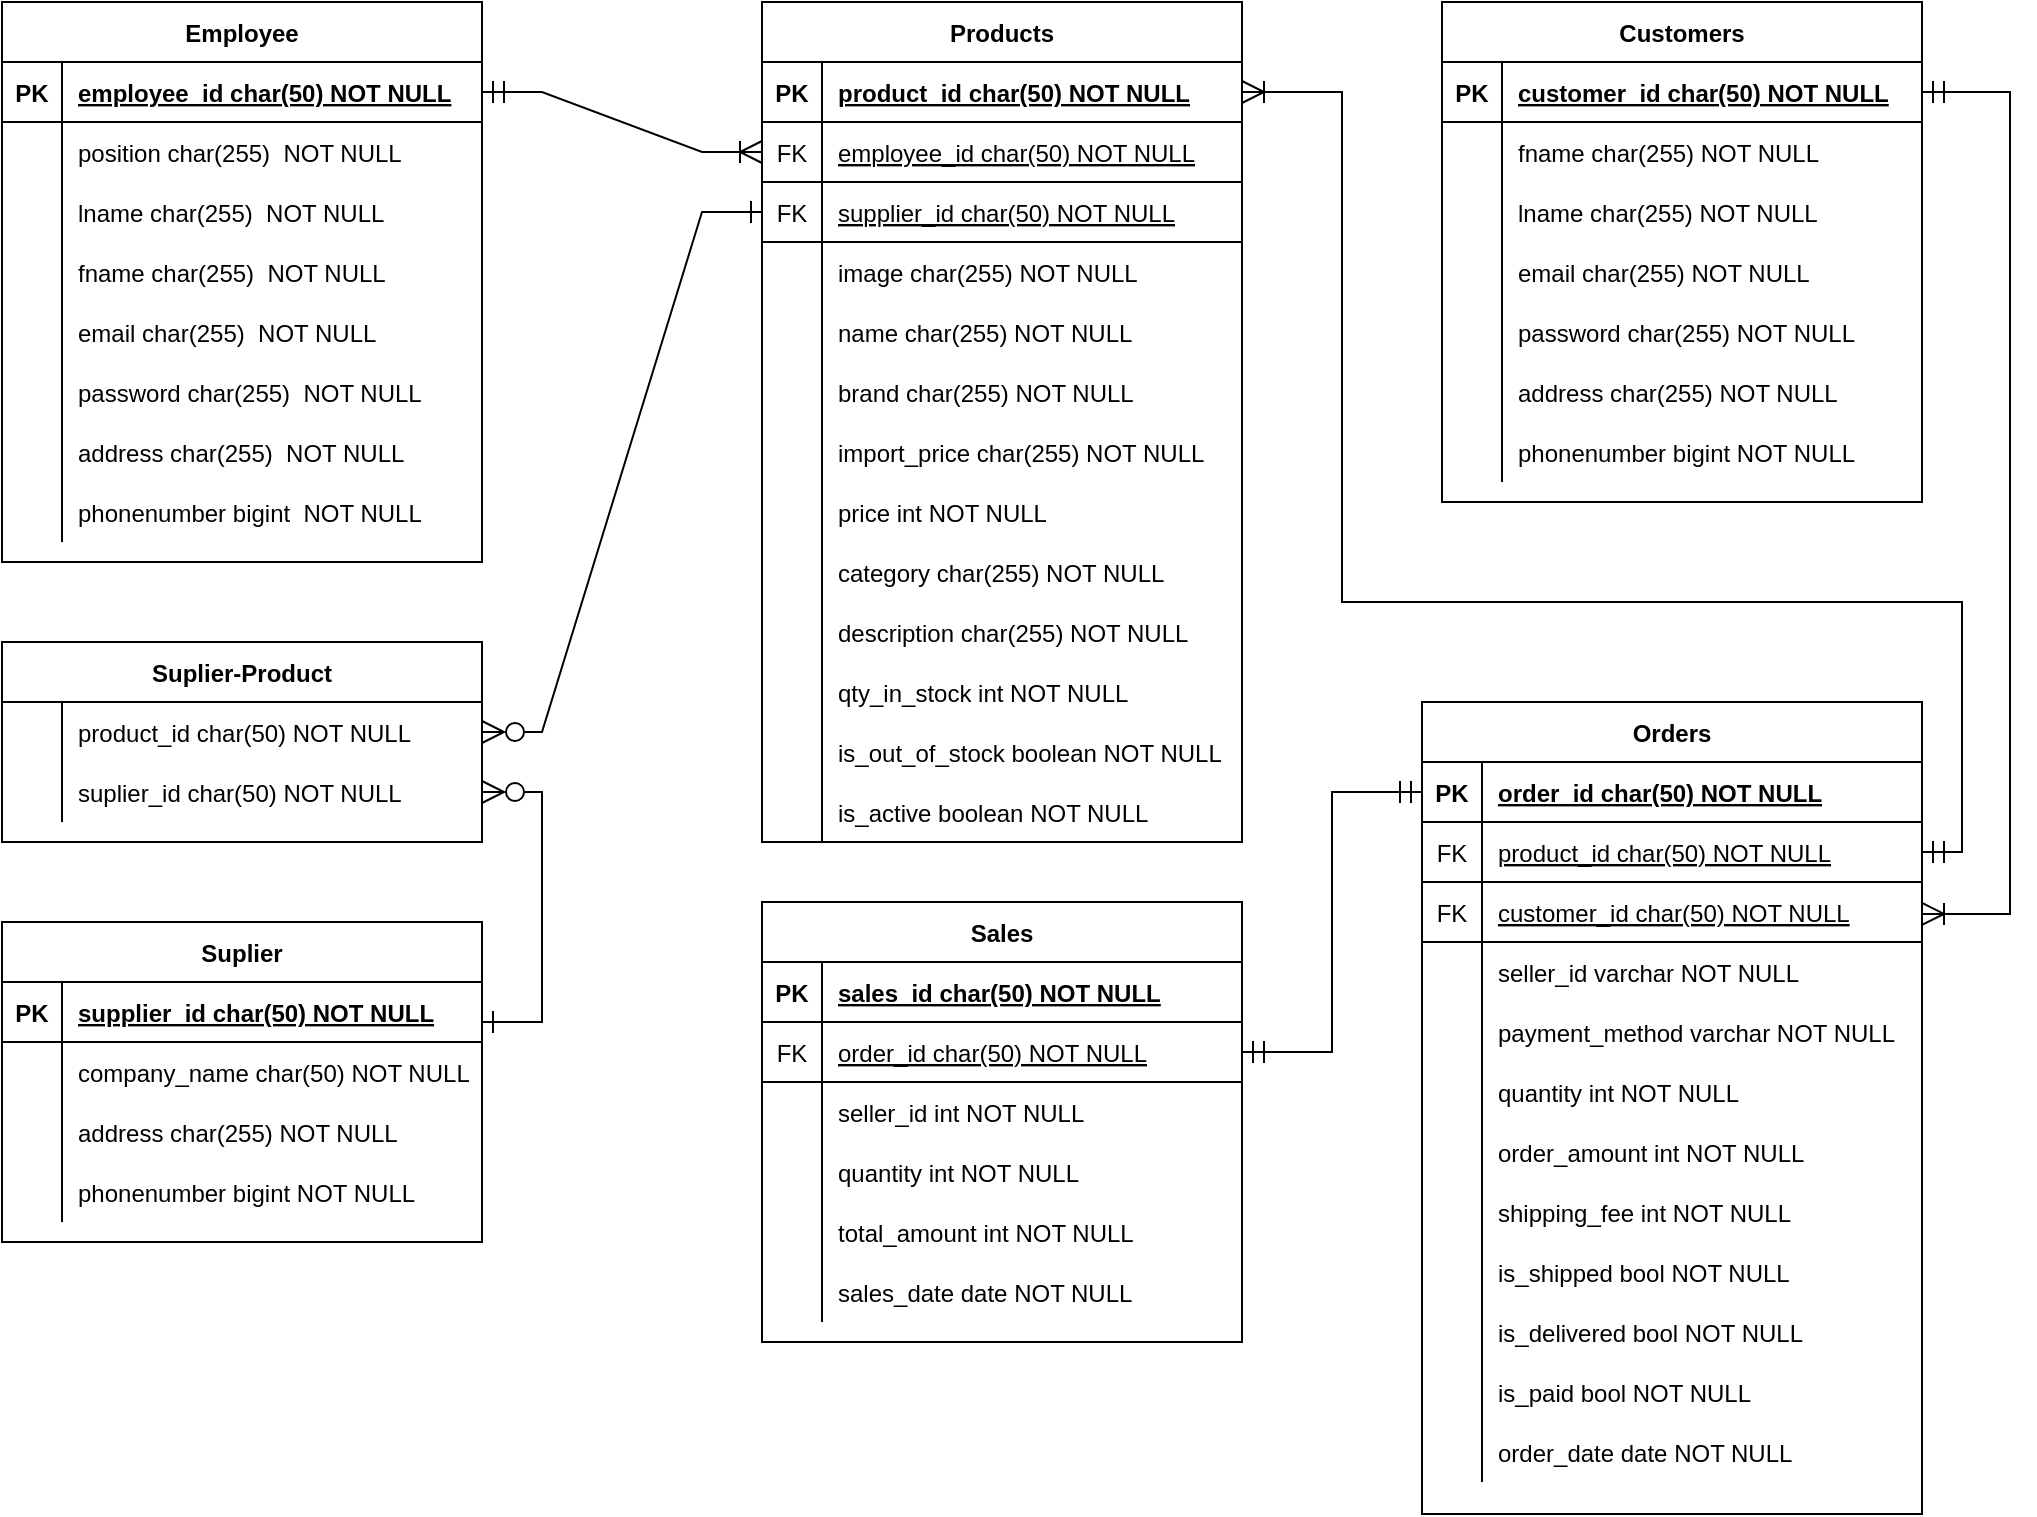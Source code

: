 <mxfile version="17.4.1" type="device"><diagram id="R2lEEEUBdFMjLlhIrx00" name="Page-1"><mxGraphModel dx="705" dy="361" grid="1" gridSize="10" guides="1" tooltips="1" connect="1" arrows="1" fold="1" page="1" pageScale="1" pageWidth="1100" pageHeight="850" math="0" shadow="0" extFonts="Permanent Marker^https://fonts.googleapis.com/css?family=Permanent+Marker"><root><mxCell id="0"/><mxCell id="1" parent="0"/><mxCell id="Teq-BL8pXhfoHybTXKiz-1" value="Products" style="shape=table;startSize=30;container=1;collapsible=1;childLayout=tableLayout;fixedRows=1;rowLines=0;fontStyle=1;align=center;resizeLast=1;" parent="1" vertex="1"><mxGeometry x="420" y="40" width="240" height="420" as="geometry"/></mxCell><mxCell id="Teq-BL8pXhfoHybTXKiz-2" value="" style="shape=tableRow;horizontal=0;startSize=0;swimlaneHead=0;swimlaneBody=0;fillColor=none;collapsible=0;dropTarget=0;points=[[0,0.5],[1,0.5]];portConstraint=eastwest;top=0;left=0;right=0;bottom=1;" parent="Teq-BL8pXhfoHybTXKiz-1" vertex="1"><mxGeometry y="30" width="240" height="30" as="geometry"/></mxCell><mxCell id="Teq-BL8pXhfoHybTXKiz-3" value="PK" style="shape=partialRectangle;connectable=0;fillColor=none;top=0;left=0;bottom=0;right=0;fontStyle=1;overflow=hidden;" parent="Teq-BL8pXhfoHybTXKiz-2" vertex="1"><mxGeometry width="30" height="30" as="geometry"><mxRectangle width="30" height="30" as="alternateBounds"/></mxGeometry></mxCell><mxCell id="Teq-BL8pXhfoHybTXKiz-4" value="product_id char(50) NOT NULL" style="shape=partialRectangle;connectable=0;fillColor=none;top=0;left=0;bottom=0;right=0;align=left;spacingLeft=6;fontStyle=5;overflow=hidden;" parent="Teq-BL8pXhfoHybTXKiz-2" vertex="1"><mxGeometry x="30" width="210" height="30" as="geometry"><mxRectangle width="210" height="30" as="alternateBounds"/></mxGeometry></mxCell><mxCell id="1yMS5MkUyMzbYai1mlE5-49" value="" style="shape=tableRow;horizontal=0;startSize=0;swimlaneHead=0;swimlaneBody=0;fillColor=none;collapsible=0;dropTarget=0;points=[[0,0.5],[1,0.5]];portConstraint=eastwest;top=0;left=0;right=0;bottom=1;" parent="Teq-BL8pXhfoHybTXKiz-1" vertex="1"><mxGeometry y="60" width="240" height="30" as="geometry"/></mxCell><mxCell id="1yMS5MkUyMzbYai1mlE5-50" value="FK" style="shape=partialRectangle;connectable=0;fillColor=none;top=0;left=0;bottom=0;right=0;fontStyle=0;overflow=hidden;" parent="1yMS5MkUyMzbYai1mlE5-49" vertex="1"><mxGeometry width="30" height="30" as="geometry"><mxRectangle width="30" height="30" as="alternateBounds"/></mxGeometry></mxCell><mxCell id="1yMS5MkUyMzbYai1mlE5-51" value="employee_id char(50) NOT NULL" style="shape=partialRectangle;connectable=0;fillColor=none;top=0;left=0;bottom=0;right=0;align=left;spacingLeft=6;fontStyle=4;overflow=hidden;" parent="1yMS5MkUyMzbYai1mlE5-49" vertex="1"><mxGeometry x="30" width="210" height="30" as="geometry"><mxRectangle width="210" height="30" as="alternateBounds"/></mxGeometry></mxCell><mxCell id="1yMS5MkUyMzbYai1mlE5-46" value="" style="shape=tableRow;horizontal=0;startSize=0;swimlaneHead=0;swimlaneBody=0;fillColor=none;collapsible=0;dropTarget=0;points=[[0,0.5],[1,0.5]];portConstraint=eastwest;top=0;left=0;right=0;bottom=1;" parent="Teq-BL8pXhfoHybTXKiz-1" vertex="1"><mxGeometry y="90" width="240" height="30" as="geometry"/></mxCell><mxCell id="1yMS5MkUyMzbYai1mlE5-47" value="FK" style="shape=partialRectangle;connectable=0;fillColor=none;top=0;left=0;bottom=0;right=0;fontStyle=0;overflow=hidden;" parent="1yMS5MkUyMzbYai1mlE5-46" vertex="1"><mxGeometry width="30" height="30" as="geometry"><mxRectangle width="30" height="30" as="alternateBounds"/></mxGeometry></mxCell><mxCell id="1yMS5MkUyMzbYai1mlE5-48" value="supplier_id char(50) NOT NULL" style="shape=partialRectangle;connectable=0;fillColor=none;top=0;left=0;bottom=0;right=0;align=left;spacingLeft=6;fontStyle=4;overflow=hidden;" parent="1yMS5MkUyMzbYai1mlE5-46" vertex="1"><mxGeometry x="30" width="210" height="30" as="geometry"><mxRectangle width="210" height="30" as="alternateBounds"/></mxGeometry></mxCell><mxCell id="Teq-BL8pXhfoHybTXKiz-11" value="" style="shape=tableRow;horizontal=0;startSize=0;swimlaneHead=0;swimlaneBody=0;fillColor=none;collapsible=0;dropTarget=0;points=[[0,0.5],[1,0.5]];portConstraint=eastwest;top=0;left=0;right=0;bottom=0;" parent="Teq-BL8pXhfoHybTXKiz-1" vertex="1"><mxGeometry y="120" width="240" height="30" as="geometry"/></mxCell><mxCell id="Teq-BL8pXhfoHybTXKiz-12" value="" style="shape=partialRectangle;connectable=0;fillColor=none;top=0;left=0;bottom=0;right=0;editable=1;overflow=hidden;" parent="Teq-BL8pXhfoHybTXKiz-11" vertex="1"><mxGeometry width="30" height="30" as="geometry"><mxRectangle width="30" height="30" as="alternateBounds"/></mxGeometry></mxCell><mxCell id="Teq-BL8pXhfoHybTXKiz-13" value="image char(255) NOT NULL" style="shape=partialRectangle;connectable=0;fillColor=none;top=0;left=0;bottom=0;right=0;align=left;spacingLeft=6;overflow=hidden;" parent="Teq-BL8pXhfoHybTXKiz-11" vertex="1"><mxGeometry x="30" width="210" height="30" as="geometry"><mxRectangle width="210" height="30" as="alternateBounds"/></mxGeometry></mxCell><mxCell id="Teq-BL8pXhfoHybTXKiz-5" value="" style="shape=tableRow;horizontal=0;startSize=0;swimlaneHead=0;swimlaneBody=0;fillColor=none;collapsible=0;dropTarget=0;points=[[0,0.5],[1,0.5]];portConstraint=eastwest;top=0;left=0;right=0;bottom=0;" parent="Teq-BL8pXhfoHybTXKiz-1" vertex="1"><mxGeometry y="150" width="240" height="30" as="geometry"/></mxCell><mxCell id="Teq-BL8pXhfoHybTXKiz-6" value="" style="shape=partialRectangle;connectable=0;fillColor=none;top=0;left=0;bottom=0;right=0;editable=1;overflow=hidden;" parent="Teq-BL8pXhfoHybTXKiz-5" vertex="1"><mxGeometry width="30" height="30" as="geometry"><mxRectangle width="30" height="30" as="alternateBounds"/></mxGeometry></mxCell><mxCell id="Teq-BL8pXhfoHybTXKiz-7" value="name char(255) NOT NULL" style="shape=partialRectangle;connectable=0;fillColor=none;top=0;left=0;bottom=0;right=0;align=left;spacingLeft=6;overflow=hidden;" parent="Teq-BL8pXhfoHybTXKiz-5" vertex="1"><mxGeometry x="30" width="210" height="30" as="geometry"><mxRectangle width="210" height="30" as="alternateBounds"/></mxGeometry></mxCell><mxCell id="LfIeWFzoUjfxnBOhRZS8-1" value="" style="shape=tableRow;horizontal=0;startSize=0;swimlaneHead=0;swimlaneBody=0;fillColor=none;collapsible=0;dropTarget=0;points=[[0,0.5],[1,0.5]];portConstraint=eastwest;top=0;left=0;right=0;bottom=0;" parent="Teq-BL8pXhfoHybTXKiz-1" vertex="1"><mxGeometry y="180" width="240" height="30" as="geometry"/></mxCell><mxCell id="LfIeWFzoUjfxnBOhRZS8-2" value="" style="shape=partialRectangle;connectable=0;fillColor=none;top=0;left=0;bottom=0;right=0;editable=1;overflow=hidden;" parent="LfIeWFzoUjfxnBOhRZS8-1" vertex="1"><mxGeometry width="30" height="30" as="geometry"><mxRectangle width="30" height="30" as="alternateBounds"/></mxGeometry></mxCell><mxCell id="LfIeWFzoUjfxnBOhRZS8-3" value="brand char(255) NOT NULL" style="shape=partialRectangle;connectable=0;fillColor=none;top=0;left=0;bottom=0;right=0;align=left;spacingLeft=6;overflow=hidden;" parent="LfIeWFzoUjfxnBOhRZS8-1" vertex="1"><mxGeometry x="30" width="210" height="30" as="geometry"><mxRectangle width="210" height="30" as="alternateBounds"/></mxGeometry></mxCell><mxCell id="ImxzwPT8fu3YJaM5Lobn-7" value="" style="shape=tableRow;horizontal=0;startSize=0;swimlaneHead=0;swimlaneBody=0;fillColor=none;collapsible=0;dropTarget=0;points=[[0,0.5],[1,0.5]];portConstraint=eastwest;top=0;left=0;right=0;bottom=0;" parent="Teq-BL8pXhfoHybTXKiz-1" vertex="1"><mxGeometry y="210" width="240" height="30" as="geometry"/></mxCell><mxCell id="ImxzwPT8fu3YJaM5Lobn-8" value="" style="shape=partialRectangle;connectable=0;fillColor=none;top=0;left=0;bottom=0;right=0;editable=1;overflow=hidden;" parent="ImxzwPT8fu3YJaM5Lobn-7" vertex="1"><mxGeometry width="30" height="30" as="geometry"><mxRectangle width="30" height="30" as="alternateBounds"/></mxGeometry></mxCell><mxCell id="ImxzwPT8fu3YJaM5Lobn-9" value="import_price char(255) NOT NULL" style="shape=partialRectangle;connectable=0;fillColor=none;top=0;left=0;bottom=0;right=0;align=left;spacingLeft=6;overflow=hidden;" parent="ImxzwPT8fu3YJaM5Lobn-7" vertex="1"><mxGeometry x="30" width="210" height="30" as="geometry"><mxRectangle width="210" height="30" as="alternateBounds"/></mxGeometry></mxCell><mxCell id="Teq-BL8pXhfoHybTXKiz-8" value="" style="shape=tableRow;horizontal=0;startSize=0;swimlaneHead=0;swimlaneBody=0;fillColor=none;collapsible=0;dropTarget=0;points=[[0,0.5],[1,0.5]];portConstraint=eastwest;top=0;left=0;right=0;bottom=0;" parent="Teq-BL8pXhfoHybTXKiz-1" vertex="1"><mxGeometry y="240" width="240" height="30" as="geometry"/></mxCell><mxCell id="Teq-BL8pXhfoHybTXKiz-9" value="" style="shape=partialRectangle;connectable=0;fillColor=none;top=0;left=0;bottom=0;right=0;editable=1;overflow=hidden;" parent="Teq-BL8pXhfoHybTXKiz-8" vertex="1"><mxGeometry width="30" height="30" as="geometry"><mxRectangle width="30" height="30" as="alternateBounds"/></mxGeometry></mxCell><mxCell id="Teq-BL8pXhfoHybTXKiz-10" value="price int NOT NULL" style="shape=partialRectangle;connectable=0;fillColor=none;top=0;left=0;bottom=0;right=0;align=left;spacingLeft=6;overflow=hidden;" parent="Teq-BL8pXhfoHybTXKiz-8" vertex="1"><mxGeometry x="30" width="210" height="30" as="geometry"><mxRectangle width="210" height="30" as="alternateBounds"/></mxGeometry></mxCell><mxCell id="LfIeWFzoUjfxnBOhRZS8-7" value="" style="shape=tableRow;horizontal=0;startSize=0;swimlaneHead=0;swimlaneBody=0;fillColor=none;collapsible=0;dropTarget=0;points=[[0,0.5],[1,0.5]];portConstraint=eastwest;top=0;left=0;right=0;bottom=0;" parent="Teq-BL8pXhfoHybTXKiz-1" vertex="1"><mxGeometry y="270" width="240" height="30" as="geometry"/></mxCell><mxCell id="LfIeWFzoUjfxnBOhRZS8-8" value="" style="shape=partialRectangle;connectable=0;fillColor=none;top=0;left=0;bottom=0;right=0;editable=1;overflow=hidden;" parent="LfIeWFzoUjfxnBOhRZS8-7" vertex="1"><mxGeometry width="30" height="30" as="geometry"><mxRectangle width="30" height="30" as="alternateBounds"/></mxGeometry></mxCell><mxCell id="LfIeWFzoUjfxnBOhRZS8-9" value="category char(255) NOT NULL" style="shape=partialRectangle;connectable=0;fillColor=none;top=0;left=0;bottom=0;right=0;align=left;spacingLeft=6;overflow=hidden;" parent="LfIeWFzoUjfxnBOhRZS8-7" vertex="1"><mxGeometry x="30" width="210" height="30" as="geometry"><mxRectangle width="210" height="30" as="alternateBounds"/></mxGeometry></mxCell><mxCell id="Teq-BL8pXhfoHybTXKiz-20" value="" style="shape=tableRow;horizontal=0;startSize=0;swimlaneHead=0;swimlaneBody=0;fillColor=none;collapsible=0;dropTarget=0;points=[[0,0.5],[1,0.5]];portConstraint=eastwest;top=0;left=0;right=0;bottom=0;" parent="Teq-BL8pXhfoHybTXKiz-1" vertex="1"><mxGeometry y="300" width="240" height="30" as="geometry"/></mxCell><mxCell id="Teq-BL8pXhfoHybTXKiz-21" value="" style="shape=partialRectangle;connectable=0;fillColor=none;top=0;left=0;bottom=0;right=0;editable=1;overflow=hidden;" parent="Teq-BL8pXhfoHybTXKiz-20" vertex="1"><mxGeometry width="30" height="30" as="geometry"><mxRectangle width="30" height="30" as="alternateBounds"/></mxGeometry></mxCell><mxCell id="Teq-BL8pXhfoHybTXKiz-22" value="description char(255) NOT NULL" style="shape=partialRectangle;connectable=0;fillColor=none;top=0;left=0;bottom=0;right=0;align=left;spacingLeft=6;overflow=hidden;" parent="Teq-BL8pXhfoHybTXKiz-20" vertex="1"><mxGeometry x="30" width="210" height="30" as="geometry"><mxRectangle width="210" height="30" as="alternateBounds"/></mxGeometry></mxCell><mxCell id="IevJCsfdcQzNW3uRGgtj-1" value="" style="shape=tableRow;horizontal=0;startSize=0;swimlaneHead=0;swimlaneBody=0;fillColor=none;collapsible=0;dropTarget=0;points=[[0,0.5],[1,0.5]];portConstraint=eastwest;top=0;left=0;right=0;bottom=0;" parent="Teq-BL8pXhfoHybTXKiz-1" vertex="1"><mxGeometry y="330" width="240" height="30" as="geometry"/></mxCell><mxCell id="IevJCsfdcQzNW3uRGgtj-2" value="" style="shape=partialRectangle;connectable=0;fillColor=none;top=0;left=0;bottom=0;right=0;editable=1;overflow=hidden;" parent="IevJCsfdcQzNW3uRGgtj-1" vertex="1"><mxGeometry width="30" height="30" as="geometry"><mxRectangle width="30" height="30" as="alternateBounds"/></mxGeometry></mxCell><mxCell id="IevJCsfdcQzNW3uRGgtj-3" value="qty_in_stock int NOT NULL" style="shape=partialRectangle;connectable=0;fillColor=none;top=0;left=0;bottom=0;right=0;align=left;spacingLeft=6;overflow=hidden;" parent="IevJCsfdcQzNW3uRGgtj-1" vertex="1"><mxGeometry x="30" width="210" height="30" as="geometry"><mxRectangle width="210" height="30" as="alternateBounds"/></mxGeometry></mxCell><mxCell id="IevJCsfdcQzNW3uRGgtj-4" value="" style="shape=tableRow;horizontal=0;startSize=0;swimlaneHead=0;swimlaneBody=0;fillColor=none;collapsible=0;dropTarget=0;points=[[0,0.5],[1,0.5]];portConstraint=eastwest;top=0;left=0;right=0;bottom=0;" parent="Teq-BL8pXhfoHybTXKiz-1" vertex="1"><mxGeometry y="360" width="240" height="30" as="geometry"/></mxCell><mxCell id="IevJCsfdcQzNW3uRGgtj-5" value="" style="shape=partialRectangle;connectable=0;fillColor=none;top=0;left=0;bottom=0;right=0;editable=1;overflow=hidden;" parent="IevJCsfdcQzNW3uRGgtj-4" vertex="1"><mxGeometry width="30" height="30" as="geometry"><mxRectangle width="30" height="30" as="alternateBounds"/></mxGeometry></mxCell><mxCell id="IevJCsfdcQzNW3uRGgtj-6" value="is_out_of_stock boolean NOT NULL" style="shape=partialRectangle;connectable=0;fillColor=none;top=0;left=0;bottom=0;right=0;align=left;spacingLeft=6;overflow=hidden;" parent="IevJCsfdcQzNW3uRGgtj-4" vertex="1"><mxGeometry x="30" width="210" height="30" as="geometry"><mxRectangle width="210" height="30" as="alternateBounds"/></mxGeometry></mxCell><mxCell id="X-Mj8A1olyVrHPAzqf1M-4" value="" style="shape=tableRow;horizontal=0;startSize=0;swimlaneHead=0;swimlaneBody=0;fillColor=none;collapsible=0;dropTarget=0;points=[[0,0.5],[1,0.5]];portConstraint=eastwest;top=0;left=0;right=0;bottom=0;" vertex="1" parent="Teq-BL8pXhfoHybTXKiz-1"><mxGeometry y="390" width="240" height="30" as="geometry"/></mxCell><mxCell id="X-Mj8A1olyVrHPAzqf1M-5" value="" style="shape=partialRectangle;connectable=0;fillColor=none;top=0;left=0;bottom=0;right=0;editable=1;overflow=hidden;" vertex="1" parent="X-Mj8A1olyVrHPAzqf1M-4"><mxGeometry width="30" height="30" as="geometry"><mxRectangle width="30" height="30" as="alternateBounds"/></mxGeometry></mxCell><mxCell id="X-Mj8A1olyVrHPAzqf1M-6" value="is_active boolean NOT NULL" style="shape=partialRectangle;connectable=0;fillColor=none;top=0;left=0;bottom=0;right=0;align=left;spacingLeft=6;overflow=hidden;" vertex="1" parent="X-Mj8A1olyVrHPAzqf1M-4"><mxGeometry x="30" width="210" height="30" as="geometry"><mxRectangle width="210" height="30" as="alternateBounds"/></mxGeometry></mxCell><mxCell id="Teq-BL8pXhfoHybTXKiz-26" value="Customers" style="shape=table;startSize=30;container=1;collapsible=1;childLayout=tableLayout;fixedRows=1;rowLines=0;fontStyle=1;align=center;resizeLast=1;" parent="1" vertex="1"><mxGeometry x="760" y="40" width="240" height="250" as="geometry"/></mxCell><mxCell id="Teq-BL8pXhfoHybTXKiz-27" value="" style="shape=tableRow;horizontal=0;startSize=0;swimlaneHead=0;swimlaneBody=0;fillColor=none;collapsible=0;dropTarget=0;points=[[0,0.5],[1,0.5]];portConstraint=eastwest;top=0;left=0;right=0;bottom=1;" parent="Teq-BL8pXhfoHybTXKiz-26" vertex="1"><mxGeometry y="30" width="240" height="30" as="geometry"/></mxCell><mxCell id="Teq-BL8pXhfoHybTXKiz-28" value="PK" style="shape=partialRectangle;connectable=0;fillColor=none;top=0;left=0;bottom=0;right=0;fontStyle=1;overflow=hidden;" parent="Teq-BL8pXhfoHybTXKiz-27" vertex="1"><mxGeometry width="30" height="30" as="geometry"><mxRectangle width="30" height="30" as="alternateBounds"/></mxGeometry></mxCell><mxCell id="Teq-BL8pXhfoHybTXKiz-29" value="customer_id char(50) NOT NULL" style="shape=partialRectangle;connectable=0;fillColor=none;top=0;left=0;bottom=0;right=0;align=left;spacingLeft=6;fontStyle=5;overflow=hidden;" parent="Teq-BL8pXhfoHybTXKiz-27" vertex="1"><mxGeometry x="30" width="210" height="30" as="geometry"><mxRectangle width="210" height="30" as="alternateBounds"/></mxGeometry></mxCell><mxCell id="Teq-BL8pXhfoHybTXKiz-30" value="" style="shape=tableRow;horizontal=0;startSize=0;swimlaneHead=0;swimlaneBody=0;fillColor=none;collapsible=0;dropTarget=0;points=[[0,0.5],[1,0.5]];portConstraint=eastwest;top=0;left=0;right=0;bottom=0;" parent="Teq-BL8pXhfoHybTXKiz-26" vertex="1"><mxGeometry y="60" width="240" height="30" as="geometry"/></mxCell><mxCell id="Teq-BL8pXhfoHybTXKiz-31" value="" style="shape=partialRectangle;connectable=0;fillColor=none;top=0;left=0;bottom=0;right=0;editable=1;overflow=hidden;" parent="Teq-BL8pXhfoHybTXKiz-30" vertex="1"><mxGeometry width="30" height="30" as="geometry"><mxRectangle width="30" height="30" as="alternateBounds"/></mxGeometry></mxCell><mxCell id="Teq-BL8pXhfoHybTXKiz-32" value="fname char(255) NOT NULL" style="shape=partialRectangle;connectable=0;fillColor=none;top=0;left=0;bottom=0;right=0;align=left;spacingLeft=6;overflow=hidden;" parent="Teq-BL8pXhfoHybTXKiz-30" vertex="1"><mxGeometry x="30" width="210" height="30" as="geometry"><mxRectangle width="210" height="30" as="alternateBounds"/></mxGeometry></mxCell><mxCell id="Teq-BL8pXhfoHybTXKiz-33" value="" style="shape=tableRow;horizontal=0;startSize=0;swimlaneHead=0;swimlaneBody=0;fillColor=none;collapsible=0;dropTarget=0;points=[[0,0.5],[1,0.5]];portConstraint=eastwest;top=0;left=0;right=0;bottom=0;" parent="Teq-BL8pXhfoHybTXKiz-26" vertex="1"><mxGeometry y="90" width="240" height="30" as="geometry"/></mxCell><mxCell id="Teq-BL8pXhfoHybTXKiz-34" value="" style="shape=partialRectangle;connectable=0;fillColor=none;top=0;left=0;bottom=0;right=0;editable=1;overflow=hidden;" parent="Teq-BL8pXhfoHybTXKiz-33" vertex="1"><mxGeometry width="30" height="30" as="geometry"><mxRectangle width="30" height="30" as="alternateBounds"/></mxGeometry></mxCell><mxCell id="Teq-BL8pXhfoHybTXKiz-35" value="lname char(255) NOT NULL" style="shape=partialRectangle;connectable=0;fillColor=none;top=0;left=0;bottom=0;right=0;align=left;spacingLeft=6;overflow=hidden;" parent="Teq-BL8pXhfoHybTXKiz-33" vertex="1"><mxGeometry x="30" width="210" height="30" as="geometry"><mxRectangle width="210" height="30" as="alternateBounds"/></mxGeometry></mxCell><mxCell id="Teq-BL8pXhfoHybTXKiz-36" value="" style="shape=tableRow;horizontal=0;startSize=0;swimlaneHead=0;swimlaneBody=0;fillColor=none;collapsible=0;dropTarget=0;points=[[0,0.5],[1,0.5]];portConstraint=eastwest;top=0;left=0;right=0;bottom=0;" parent="Teq-BL8pXhfoHybTXKiz-26" vertex="1"><mxGeometry y="120" width="240" height="30" as="geometry"/></mxCell><mxCell id="Teq-BL8pXhfoHybTXKiz-37" value="" style="shape=partialRectangle;connectable=0;fillColor=none;top=0;left=0;bottom=0;right=0;editable=1;overflow=hidden;" parent="Teq-BL8pXhfoHybTXKiz-36" vertex="1"><mxGeometry width="30" height="30" as="geometry"><mxRectangle width="30" height="30" as="alternateBounds"/></mxGeometry></mxCell><mxCell id="Teq-BL8pXhfoHybTXKiz-38" value="email char(255) NOT NULL" style="shape=partialRectangle;connectable=0;fillColor=none;top=0;left=0;bottom=0;right=0;align=left;spacingLeft=6;overflow=hidden;" parent="Teq-BL8pXhfoHybTXKiz-36" vertex="1"><mxGeometry x="30" width="210" height="30" as="geometry"><mxRectangle width="210" height="30" as="alternateBounds"/></mxGeometry></mxCell><mxCell id="Teq-BL8pXhfoHybTXKiz-39" value="" style="shape=tableRow;horizontal=0;startSize=0;swimlaneHead=0;swimlaneBody=0;fillColor=none;collapsible=0;dropTarget=0;points=[[0,0.5],[1,0.5]];portConstraint=eastwest;top=0;left=0;right=0;bottom=0;" parent="Teq-BL8pXhfoHybTXKiz-26" vertex="1"><mxGeometry y="150" width="240" height="30" as="geometry"/></mxCell><mxCell id="Teq-BL8pXhfoHybTXKiz-40" value="" style="shape=partialRectangle;connectable=0;fillColor=none;top=0;left=0;bottom=0;right=0;editable=1;overflow=hidden;" parent="Teq-BL8pXhfoHybTXKiz-39" vertex="1"><mxGeometry width="30" height="30" as="geometry"><mxRectangle width="30" height="30" as="alternateBounds"/></mxGeometry></mxCell><mxCell id="Teq-BL8pXhfoHybTXKiz-41" value="password char(255) NOT NULL" style="shape=partialRectangle;connectable=0;fillColor=none;top=0;left=0;bottom=0;right=0;align=left;spacingLeft=6;overflow=hidden;" parent="Teq-BL8pXhfoHybTXKiz-39" vertex="1"><mxGeometry x="30" width="210" height="30" as="geometry"><mxRectangle width="210" height="30" as="alternateBounds"/></mxGeometry></mxCell><mxCell id="1yMS5MkUyMzbYai1mlE5-68" value="" style="shape=tableRow;horizontal=0;startSize=0;swimlaneHead=0;swimlaneBody=0;fillColor=none;collapsible=0;dropTarget=0;points=[[0,0.5],[1,0.5]];portConstraint=eastwest;top=0;left=0;right=0;bottom=0;" parent="Teq-BL8pXhfoHybTXKiz-26" vertex="1"><mxGeometry y="180" width="240" height="30" as="geometry"/></mxCell><mxCell id="1yMS5MkUyMzbYai1mlE5-69" value="" style="shape=partialRectangle;connectable=0;fillColor=none;top=0;left=0;bottom=0;right=0;editable=1;overflow=hidden;" parent="1yMS5MkUyMzbYai1mlE5-68" vertex="1"><mxGeometry width="30" height="30" as="geometry"><mxRectangle width="30" height="30" as="alternateBounds"/></mxGeometry></mxCell><mxCell id="1yMS5MkUyMzbYai1mlE5-70" value="address char(255) NOT NULL" style="shape=partialRectangle;connectable=0;fillColor=none;top=0;left=0;bottom=0;right=0;align=left;spacingLeft=6;overflow=hidden;" parent="1yMS5MkUyMzbYai1mlE5-68" vertex="1"><mxGeometry x="30" width="210" height="30" as="geometry"><mxRectangle width="210" height="30" as="alternateBounds"/></mxGeometry></mxCell><mxCell id="1yMS5MkUyMzbYai1mlE5-71" value="" style="shape=tableRow;horizontal=0;startSize=0;swimlaneHead=0;swimlaneBody=0;fillColor=none;collapsible=0;dropTarget=0;points=[[0,0.5],[1,0.5]];portConstraint=eastwest;top=0;left=0;right=0;bottom=0;" parent="Teq-BL8pXhfoHybTXKiz-26" vertex="1"><mxGeometry y="210" width="240" height="30" as="geometry"/></mxCell><mxCell id="1yMS5MkUyMzbYai1mlE5-72" value="" style="shape=partialRectangle;connectable=0;fillColor=none;top=0;left=0;bottom=0;right=0;editable=1;overflow=hidden;" parent="1yMS5MkUyMzbYai1mlE5-71" vertex="1"><mxGeometry width="30" height="30" as="geometry"><mxRectangle width="30" height="30" as="alternateBounds"/></mxGeometry></mxCell><mxCell id="1yMS5MkUyMzbYai1mlE5-73" value="phonenumber bigint NOT NULL" style="shape=partialRectangle;connectable=0;fillColor=none;top=0;left=0;bottom=0;right=0;align=left;spacingLeft=6;overflow=hidden;" parent="1yMS5MkUyMzbYai1mlE5-71" vertex="1"><mxGeometry x="30" width="210" height="30" as="geometry"><mxRectangle width="210" height="30" as="alternateBounds"/></mxGeometry></mxCell><mxCell id="Teq-BL8pXhfoHybTXKiz-42" value="Orders" style="shape=table;startSize=30;container=1;collapsible=1;childLayout=tableLayout;fixedRows=1;rowLines=0;fontStyle=1;align=center;resizeLast=1;" parent="1" vertex="1"><mxGeometry x="750" y="390" width="250" height="406" as="geometry"/></mxCell><mxCell id="Teq-BL8pXhfoHybTXKiz-43" value="" style="shape=tableRow;horizontal=0;startSize=0;swimlaneHead=0;swimlaneBody=0;fillColor=none;collapsible=0;dropTarget=0;points=[[0,0.5],[1,0.5]];portConstraint=eastwest;top=0;left=0;right=0;bottom=1;" parent="Teq-BL8pXhfoHybTXKiz-42" vertex="1"><mxGeometry y="30" width="250" height="30" as="geometry"/></mxCell><mxCell id="Teq-BL8pXhfoHybTXKiz-44" value="PK" style="shape=partialRectangle;connectable=0;fillColor=none;top=0;left=0;bottom=0;right=0;fontStyle=1;overflow=hidden;" parent="Teq-BL8pXhfoHybTXKiz-43" vertex="1"><mxGeometry width="30" height="30" as="geometry"><mxRectangle width="30" height="30" as="alternateBounds"/></mxGeometry></mxCell><mxCell id="Teq-BL8pXhfoHybTXKiz-45" value="order_id char(50) NOT NULL" style="shape=partialRectangle;connectable=0;fillColor=none;top=0;left=0;bottom=0;right=0;align=left;spacingLeft=6;fontStyle=5;overflow=hidden;" parent="Teq-BL8pXhfoHybTXKiz-43" vertex="1"><mxGeometry x="30" width="220" height="30" as="geometry"><mxRectangle width="220" height="30" as="alternateBounds"/></mxGeometry></mxCell><mxCell id="1yMS5MkUyMzbYai1mlE5-114" value="" style="shape=tableRow;horizontal=0;startSize=0;swimlaneHead=0;swimlaneBody=0;fillColor=none;collapsible=0;dropTarget=0;points=[[0,0.5],[1,0.5]];portConstraint=eastwest;top=0;left=0;right=0;bottom=1;" parent="Teq-BL8pXhfoHybTXKiz-42" vertex="1"><mxGeometry y="60" width="250" height="30" as="geometry"/></mxCell><mxCell id="1yMS5MkUyMzbYai1mlE5-115" value="FK" style="shape=partialRectangle;connectable=0;fillColor=none;top=0;left=0;bottom=0;right=0;fontStyle=0;overflow=hidden;" parent="1yMS5MkUyMzbYai1mlE5-114" vertex="1"><mxGeometry width="30" height="30" as="geometry"><mxRectangle width="30" height="30" as="alternateBounds"/></mxGeometry></mxCell><mxCell id="1yMS5MkUyMzbYai1mlE5-116" value="product_id char(50) NOT NULL" style="shape=partialRectangle;connectable=0;fillColor=none;top=0;left=0;bottom=0;right=0;align=left;spacingLeft=6;fontStyle=4;overflow=hidden;" parent="1yMS5MkUyMzbYai1mlE5-114" vertex="1"><mxGeometry x="30" width="220" height="30" as="geometry"><mxRectangle width="220" height="30" as="alternateBounds"/></mxGeometry></mxCell><mxCell id="1yMS5MkUyMzbYai1mlE5-111" value="" style="shape=tableRow;horizontal=0;startSize=0;swimlaneHead=0;swimlaneBody=0;fillColor=none;collapsible=0;dropTarget=0;points=[[0,0.5],[1,0.5]];portConstraint=eastwest;top=0;left=0;right=0;bottom=1;" parent="Teq-BL8pXhfoHybTXKiz-42" vertex="1"><mxGeometry y="90" width="250" height="30" as="geometry"/></mxCell><mxCell id="1yMS5MkUyMzbYai1mlE5-112" value="FK" style="shape=partialRectangle;connectable=0;fillColor=none;top=0;left=0;bottom=0;right=0;fontStyle=0;overflow=hidden;" parent="1yMS5MkUyMzbYai1mlE5-111" vertex="1"><mxGeometry width="30" height="30" as="geometry"><mxRectangle width="30" height="30" as="alternateBounds"/></mxGeometry></mxCell><mxCell id="1yMS5MkUyMzbYai1mlE5-113" value="customer_id char(50) NOT NULL" style="shape=partialRectangle;connectable=0;fillColor=none;top=0;left=0;bottom=0;right=0;align=left;spacingLeft=6;fontStyle=4;overflow=hidden;" parent="1yMS5MkUyMzbYai1mlE5-111" vertex="1"><mxGeometry x="30" width="220" height="30" as="geometry"><mxRectangle width="220" height="30" as="alternateBounds"/></mxGeometry></mxCell><mxCell id="M8ZK54HjbJ9jNJ6rqySk-4" value="" style="shape=tableRow;horizontal=0;startSize=0;swimlaneHead=0;swimlaneBody=0;fillColor=none;collapsible=0;dropTarget=0;points=[[0,0.5],[1,0.5]];portConstraint=eastwest;top=0;left=0;right=0;bottom=0;" parent="Teq-BL8pXhfoHybTXKiz-42" vertex="1"><mxGeometry y="120" width="250" height="30" as="geometry"/></mxCell><mxCell id="M8ZK54HjbJ9jNJ6rqySk-5" value="" style="shape=partialRectangle;connectable=0;fillColor=none;top=0;left=0;bottom=0;right=0;editable=1;overflow=hidden;" parent="M8ZK54HjbJ9jNJ6rqySk-4" vertex="1"><mxGeometry width="30" height="30" as="geometry"><mxRectangle width="30" height="30" as="alternateBounds"/></mxGeometry></mxCell><mxCell id="M8ZK54HjbJ9jNJ6rqySk-6" value="seller_id varchar NOT NULL" style="shape=partialRectangle;connectable=0;fillColor=none;top=0;left=0;bottom=0;right=0;align=left;spacingLeft=6;overflow=hidden;" parent="M8ZK54HjbJ9jNJ6rqySk-4" vertex="1"><mxGeometry x="30" width="220" height="30" as="geometry"><mxRectangle width="220" height="30" as="alternateBounds"/></mxGeometry></mxCell><mxCell id="eN7Tr4jUcfoB81d_cfoU-2" value="" style="shape=tableRow;horizontal=0;startSize=0;swimlaneHead=0;swimlaneBody=0;fillColor=none;collapsible=0;dropTarget=0;points=[[0,0.5],[1,0.5]];portConstraint=eastwest;top=0;left=0;right=0;bottom=0;" parent="Teq-BL8pXhfoHybTXKiz-42" vertex="1"><mxGeometry y="150" width="250" height="30" as="geometry"/></mxCell><mxCell id="eN7Tr4jUcfoB81d_cfoU-3" value="" style="shape=partialRectangle;connectable=0;fillColor=none;top=0;left=0;bottom=0;right=0;editable=1;overflow=hidden;" parent="eN7Tr4jUcfoB81d_cfoU-2" vertex="1"><mxGeometry width="30" height="30" as="geometry"><mxRectangle width="30" height="30" as="alternateBounds"/></mxGeometry></mxCell><mxCell id="eN7Tr4jUcfoB81d_cfoU-4" value="payment_method varchar NOT NULL" style="shape=partialRectangle;connectable=0;fillColor=none;top=0;left=0;bottom=0;right=0;align=left;spacingLeft=6;overflow=hidden;" parent="eN7Tr4jUcfoB81d_cfoU-2" vertex="1"><mxGeometry x="30" width="220" height="30" as="geometry"><mxRectangle width="220" height="30" as="alternateBounds"/></mxGeometry></mxCell><mxCell id="Teq-BL8pXhfoHybTXKiz-56" value="" style="shape=tableRow;horizontal=0;startSize=0;swimlaneHead=0;swimlaneBody=0;fillColor=none;collapsible=0;dropTarget=0;points=[[0,0.5],[1,0.5]];portConstraint=eastwest;top=0;left=0;right=0;bottom=0;" parent="Teq-BL8pXhfoHybTXKiz-42" vertex="1"><mxGeometry y="180" width="250" height="30" as="geometry"/></mxCell><mxCell id="Teq-BL8pXhfoHybTXKiz-57" value="" style="shape=partialRectangle;connectable=0;fillColor=none;top=0;left=0;bottom=0;right=0;editable=1;overflow=hidden;" parent="Teq-BL8pXhfoHybTXKiz-56" vertex="1"><mxGeometry width="30" height="30" as="geometry"><mxRectangle width="30" height="30" as="alternateBounds"/></mxGeometry></mxCell><mxCell id="Teq-BL8pXhfoHybTXKiz-58" value="quantity int NOT NULL" style="shape=partialRectangle;connectable=0;fillColor=none;top=0;left=0;bottom=0;right=0;align=left;spacingLeft=6;overflow=hidden;fontStyle=0" parent="Teq-BL8pXhfoHybTXKiz-56" vertex="1"><mxGeometry x="30" width="220" height="30" as="geometry"><mxRectangle width="220" height="30" as="alternateBounds"/></mxGeometry></mxCell><mxCell id="Teq-BL8pXhfoHybTXKiz-52" value="" style="shape=tableRow;horizontal=0;startSize=0;swimlaneHead=0;swimlaneBody=0;fillColor=none;collapsible=0;dropTarget=0;points=[[0,0.5],[1,0.5]];portConstraint=eastwest;top=0;left=0;right=0;bottom=0;" parent="Teq-BL8pXhfoHybTXKiz-42" vertex="1"><mxGeometry y="210" width="250" height="30" as="geometry"/></mxCell><mxCell id="Teq-BL8pXhfoHybTXKiz-53" value="" style="shape=partialRectangle;connectable=0;fillColor=none;top=0;left=0;bottom=0;right=0;editable=1;overflow=hidden;" parent="Teq-BL8pXhfoHybTXKiz-52" vertex="1"><mxGeometry width="30" height="30" as="geometry"><mxRectangle width="30" height="30" as="alternateBounds"/></mxGeometry></mxCell><mxCell id="Teq-BL8pXhfoHybTXKiz-54" value="order_amount int NOT NULL" style="shape=partialRectangle;connectable=0;fillColor=none;top=0;left=0;bottom=0;right=0;align=left;spacingLeft=6;overflow=hidden;" parent="Teq-BL8pXhfoHybTXKiz-52" vertex="1"><mxGeometry x="30" width="220" height="30" as="geometry"><mxRectangle width="220" height="30" as="alternateBounds"/></mxGeometry></mxCell><mxCell id="ImxzwPT8fu3YJaM5Lobn-13" value="" style="shape=tableRow;horizontal=0;startSize=0;swimlaneHead=0;swimlaneBody=0;fillColor=none;collapsible=0;dropTarget=0;points=[[0,0.5],[1,0.5]];portConstraint=eastwest;top=0;left=0;right=0;bottom=0;" parent="Teq-BL8pXhfoHybTXKiz-42" vertex="1"><mxGeometry y="240" width="250" height="30" as="geometry"/></mxCell><mxCell id="ImxzwPT8fu3YJaM5Lobn-14" value="" style="shape=partialRectangle;connectable=0;fillColor=none;top=0;left=0;bottom=0;right=0;editable=1;overflow=hidden;" parent="ImxzwPT8fu3YJaM5Lobn-13" vertex="1"><mxGeometry width="30" height="30" as="geometry"><mxRectangle width="30" height="30" as="alternateBounds"/></mxGeometry></mxCell><mxCell id="ImxzwPT8fu3YJaM5Lobn-15" value="shipping_fee int NOT NULL" style="shape=partialRectangle;connectable=0;fillColor=none;top=0;left=0;bottom=0;right=0;align=left;spacingLeft=6;overflow=hidden;" parent="ImxzwPT8fu3YJaM5Lobn-13" vertex="1"><mxGeometry x="30" width="220" height="30" as="geometry"><mxRectangle width="220" height="30" as="alternateBounds"/></mxGeometry></mxCell><mxCell id="ImxzwPT8fu3YJaM5Lobn-1" value="" style="shape=tableRow;horizontal=0;startSize=0;swimlaneHead=0;swimlaneBody=0;fillColor=none;collapsible=0;dropTarget=0;points=[[0,0.5],[1,0.5]];portConstraint=eastwest;top=0;left=0;right=0;bottom=0;" parent="Teq-BL8pXhfoHybTXKiz-42" vertex="1"><mxGeometry y="270" width="250" height="30" as="geometry"/></mxCell><mxCell id="ImxzwPT8fu3YJaM5Lobn-2" value="" style="shape=partialRectangle;connectable=0;fillColor=none;top=0;left=0;bottom=0;right=0;editable=1;overflow=hidden;" parent="ImxzwPT8fu3YJaM5Lobn-1" vertex="1"><mxGeometry width="30" height="30" as="geometry"><mxRectangle width="30" height="30" as="alternateBounds"/></mxGeometry></mxCell><mxCell id="ImxzwPT8fu3YJaM5Lobn-3" value="is_shipped bool NOT NULL" style="shape=partialRectangle;connectable=0;fillColor=none;top=0;left=0;bottom=0;right=0;align=left;spacingLeft=6;overflow=hidden;" parent="ImxzwPT8fu3YJaM5Lobn-1" vertex="1"><mxGeometry x="30" width="220" height="30" as="geometry"><mxRectangle width="220" height="30" as="alternateBounds"/></mxGeometry></mxCell><mxCell id="IevJCsfdcQzNW3uRGgtj-7" value="" style="shape=tableRow;horizontal=0;startSize=0;swimlaneHead=0;swimlaneBody=0;fillColor=none;collapsible=0;dropTarget=0;points=[[0,0.5],[1,0.5]];portConstraint=eastwest;top=0;left=0;right=0;bottom=0;" parent="Teq-BL8pXhfoHybTXKiz-42" vertex="1"><mxGeometry y="300" width="250" height="30" as="geometry"/></mxCell><mxCell id="IevJCsfdcQzNW3uRGgtj-8" value="" style="shape=partialRectangle;connectable=0;fillColor=none;top=0;left=0;bottom=0;right=0;editable=1;overflow=hidden;" parent="IevJCsfdcQzNW3uRGgtj-7" vertex="1"><mxGeometry width="30" height="30" as="geometry"><mxRectangle width="30" height="30" as="alternateBounds"/></mxGeometry></mxCell><mxCell id="IevJCsfdcQzNW3uRGgtj-9" value="is_delivered bool NOT NULL" style="shape=partialRectangle;connectable=0;fillColor=none;top=0;left=0;bottom=0;right=0;align=left;spacingLeft=6;overflow=hidden;" parent="IevJCsfdcQzNW3uRGgtj-7" vertex="1"><mxGeometry x="30" width="220" height="30" as="geometry"><mxRectangle width="220" height="30" as="alternateBounds"/></mxGeometry></mxCell><mxCell id="ImxzwPT8fu3YJaM5Lobn-4" value="" style="shape=tableRow;horizontal=0;startSize=0;swimlaneHead=0;swimlaneBody=0;fillColor=none;collapsible=0;dropTarget=0;points=[[0,0.5],[1,0.5]];portConstraint=eastwest;top=0;left=0;right=0;bottom=0;" parent="Teq-BL8pXhfoHybTXKiz-42" vertex="1"><mxGeometry y="330" width="250" height="30" as="geometry"/></mxCell><mxCell id="ImxzwPT8fu3YJaM5Lobn-5" value="" style="shape=partialRectangle;connectable=0;fillColor=none;top=0;left=0;bottom=0;right=0;editable=1;overflow=hidden;" parent="ImxzwPT8fu3YJaM5Lobn-4" vertex="1"><mxGeometry width="30" height="30" as="geometry"><mxRectangle width="30" height="30" as="alternateBounds"/></mxGeometry></mxCell><mxCell id="ImxzwPT8fu3YJaM5Lobn-6" value="is_paid bool NOT NULL" style="shape=partialRectangle;connectable=0;fillColor=none;top=0;left=0;bottom=0;right=0;align=left;spacingLeft=6;overflow=hidden;" parent="ImxzwPT8fu3YJaM5Lobn-4" vertex="1"><mxGeometry x="30" width="220" height="30" as="geometry"><mxRectangle width="220" height="30" as="alternateBounds"/></mxGeometry></mxCell><mxCell id="IevJCsfdcQzNW3uRGgtj-10" value="" style="shape=tableRow;horizontal=0;startSize=0;swimlaneHead=0;swimlaneBody=0;fillColor=none;collapsible=0;dropTarget=0;points=[[0,0.5],[1,0.5]];portConstraint=eastwest;top=0;left=0;right=0;bottom=0;" parent="Teq-BL8pXhfoHybTXKiz-42" vertex="1"><mxGeometry y="360" width="250" height="30" as="geometry"/></mxCell><mxCell id="IevJCsfdcQzNW3uRGgtj-11" value="" style="shape=partialRectangle;connectable=0;fillColor=none;top=0;left=0;bottom=0;right=0;editable=1;overflow=hidden;" parent="IevJCsfdcQzNW3uRGgtj-10" vertex="1"><mxGeometry width="30" height="30" as="geometry"><mxRectangle width="30" height="30" as="alternateBounds"/></mxGeometry></mxCell><mxCell id="IevJCsfdcQzNW3uRGgtj-12" value="order_date date NOT NULL" style="shape=partialRectangle;connectable=0;fillColor=none;top=0;left=0;bottom=0;right=0;align=left;spacingLeft=6;overflow=hidden;" parent="IevJCsfdcQzNW3uRGgtj-10" vertex="1"><mxGeometry x="30" width="220" height="30" as="geometry"><mxRectangle width="220" height="30" as="alternateBounds"/></mxGeometry></mxCell><mxCell id="1yMS5MkUyMzbYai1mlE5-1" value="Employee" style="shape=table;startSize=30;container=1;collapsible=1;childLayout=tableLayout;fixedRows=1;rowLines=0;fontStyle=1;align=center;resizeLast=1;" parent="1" vertex="1"><mxGeometry x="40" y="40" width="240" height="280" as="geometry"/></mxCell><mxCell id="1yMS5MkUyMzbYai1mlE5-2" value="" style="shape=tableRow;horizontal=0;startSize=0;swimlaneHead=0;swimlaneBody=0;fillColor=none;collapsible=0;dropTarget=0;points=[[0,0.5],[1,0.5]];portConstraint=eastwest;top=0;left=0;right=0;bottom=1;" parent="1yMS5MkUyMzbYai1mlE5-1" vertex="1"><mxGeometry y="30" width="240" height="30" as="geometry"/></mxCell><mxCell id="1yMS5MkUyMzbYai1mlE5-3" value="PK" style="shape=partialRectangle;connectable=0;fillColor=none;top=0;left=0;bottom=0;right=0;fontStyle=1;overflow=hidden;" parent="1yMS5MkUyMzbYai1mlE5-2" vertex="1"><mxGeometry width="30" height="30" as="geometry"><mxRectangle width="30" height="30" as="alternateBounds"/></mxGeometry></mxCell><mxCell id="1yMS5MkUyMzbYai1mlE5-4" value="employee_id char(50) NOT NULL" style="shape=partialRectangle;connectable=0;fillColor=none;top=0;left=0;bottom=0;right=0;align=left;spacingLeft=6;fontStyle=5;overflow=hidden;" parent="1yMS5MkUyMzbYai1mlE5-2" vertex="1"><mxGeometry x="30" width="210" height="30" as="geometry"><mxRectangle width="210" height="30" as="alternateBounds"/></mxGeometry></mxCell><mxCell id="1yMS5MkUyMzbYai1mlE5-5" value="" style="shape=tableRow;horizontal=0;startSize=0;swimlaneHead=0;swimlaneBody=0;fillColor=none;collapsible=0;dropTarget=0;points=[[0,0.5],[1,0.5]];portConstraint=eastwest;top=0;left=0;right=0;bottom=0;" parent="1yMS5MkUyMzbYai1mlE5-1" vertex="1"><mxGeometry y="60" width="240" height="30" as="geometry"/></mxCell><mxCell id="1yMS5MkUyMzbYai1mlE5-6" value="" style="shape=partialRectangle;connectable=0;fillColor=none;top=0;left=0;bottom=0;right=0;editable=1;overflow=hidden;" parent="1yMS5MkUyMzbYai1mlE5-5" vertex="1"><mxGeometry width="30" height="30" as="geometry"><mxRectangle width="30" height="30" as="alternateBounds"/></mxGeometry></mxCell><mxCell id="1yMS5MkUyMzbYai1mlE5-7" value="position char(255)  NOT NULL" style="shape=partialRectangle;connectable=0;fillColor=none;top=0;left=0;bottom=0;right=0;align=left;spacingLeft=6;overflow=hidden;" parent="1yMS5MkUyMzbYai1mlE5-5" vertex="1"><mxGeometry x="30" width="210" height="30" as="geometry"><mxRectangle width="210" height="30" as="alternateBounds"/></mxGeometry></mxCell><mxCell id="1yMS5MkUyMzbYai1mlE5-14" value="" style="shape=tableRow;horizontal=0;startSize=0;swimlaneHead=0;swimlaneBody=0;fillColor=none;collapsible=0;dropTarget=0;points=[[0,0.5],[1,0.5]];portConstraint=eastwest;top=0;left=0;right=0;bottom=0;" parent="1yMS5MkUyMzbYai1mlE5-1" vertex="1"><mxGeometry y="90" width="240" height="30" as="geometry"/></mxCell><mxCell id="1yMS5MkUyMzbYai1mlE5-15" value="" style="shape=partialRectangle;connectable=0;fillColor=none;top=0;left=0;bottom=0;right=0;editable=1;overflow=hidden;" parent="1yMS5MkUyMzbYai1mlE5-14" vertex="1"><mxGeometry width="30" height="30" as="geometry"><mxRectangle width="30" height="30" as="alternateBounds"/></mxGeometry></mxCell><mxCell id="1yMS5MkUyMzbYai1mlE5-16" value="lname char(255)  NOT NULL" style="shape=partialRectangle;connectable=0;fillColor=none;top=0;left=0;bottom=0;right=0;align=left;spacingLeft=6;overflow=hidden;" parent="1yMS5MkUyMzbYai1mlE5-14" vertex="1"><mxGeometry x="30" width="210" height="30" as="geometry"><mxRectangle width="210" height="30" as="alternateBounds"/></mxGeometry></mxCell><mxCell id="1yMS5MkUyMzbYai1mlE5-17" value="" style="shape=tableRow;horizontal=0;startSize=0;swimlaneHead=0;swimlaneBody=0;fillColor=none;collapsible=0;dropTarget=0;points=[[0,0.5],[1,0.5]];portConstraint=eastwest;top=0;left=0;right=0;bottom=0;" parent="1yMS5MkUyMzbYai1mlE5-1" vertex="1"><mxGeometry y="120" width="240" height="30" as="geometry"/></mxCell><mxCell id="1yMS5MkUyMzbYai1mlE5-18" value="" style="shape=partialRectangle;connectable=0;fillColor=none;top=0;left=0;bottom=0;right=0;editable=1;overflow=hidden;" parent="1yMS5MkUyMzbYai1mlE5-17" vertex="1"><mxGeometry width="30" height="30" as="geometry"><mxRectangle width="30" height="30" as="alternateBounds"/></mxGeometry></mxCell><mxCell id="1yMS5MkUyMzbYai1mlE5-19" value="fname char(255)  NOT NULL" style="shape=partialRectangle;connectable=0;fillColor=none;top=0;left=0;bottom=0;right=0;align=left;spacingLeft=6;overflow=hidden;" parent="1yMS5MkUyMzbYai1mlE5-17" vertex="1"><mxGeometry x="30" width="210" height="30" as="geometry"><mxRectangle width="210" height="30" as="alternateBounds"/></mxGeometry></mxCell><mxCell id="1yMS5MkUyMzbYai1mlE5-20" value="" style="shape=tableRow;horizontal=0;startSize=0;swimlaneHead=0;swimlaneBody=0;fillColor=none;collapsible=0;dropTarget=0;points=[[0,0.5],[1,0.5]];portConstraint=eastwest;top=0;left=0;right=0;bottom=0;" parent="1yMS5MkUyMzbYai1mlE5-1" vertex="1"><mxGeometry y="150" width="240" height="30" as="geometry"/></mxCell><mxCell id="1yMS5MkUyMzbYai1mlE5-21" value="" style="shape=partialRectangle;connectable=0;fillColor=none;top=0;left=0;bottom=0;right=0;editable=1;overflow=hidden;" parent="1yMS5MkUyMzbYai1mlE5-20" vertex="1"><mxGeometry width="30" height="30" as="geometry"><mxRectangle width="30" height="30" as="alternateBounds"/></mxGeometry></mxCell><mxCell id="1yMS5MkUyMzbYai1mlE5-22" value="email char(255)  NOT NULL" style="shape=partialRectangle;connectable=0;fillColor=none;top=0;left=0;bottom=0;right=0;align=left;spacingLeft=6;overflow=hidden;" parent="1yMS5MkUyMzbYai1mlE5-20" vertex="1"><mxGeometry x="30" width="210" height="30" as="geometry"><mxRectangle width="210" height="30" as="alternateBounds"/></mxGeometry></mxCell><mxCell id="1yMS5MkUyMzbYai1mlE5-23" value="" style="shape=tableRow;horizontal=0;startSize=0;swimlaneHead=0;swimlaneBody=0;fillColor=none;collapsible=0;dropTarget=0;points=[[0,0.5],[1,0.5]];portConstraint=eastwest;top=0;left=0;right=0;bottom=0;" parent="1yMS5MkUyMzbYai1mlE5-1" vertex="1"><mxGeometry y="180" width="240" height="30" as="geometry"/></mxCell><mxCell id="1yMS5MkUyMzbYai1mlE5-24" value="" style="shape=partialRectangle;connectable=0;fillColor=none;top=0;left=0;bottom=0;right=0;editable=1;overflow=hidden;" parent="1yMS5MkUyMzbYai1mlE5-23" vertex="1"><mxGeometry width="30" height="30" as="geometry"><mxRectangle width="30" height="30" as="alternateBounds"/></mxGeometry></mxCell><mxCell id="1yMS5MkUyMzbYai1mlE5-25" value="password char(255)  NOT NULL" style="shape=partialRectangle;connectable=0;fillColor=none;top=0;left=0;bottom=0;right=0;align=left;spacingLeft=6;overflow=hidden;" parent="1yMS5MkUyMzbYai1mlE5-23" vertex="1"><mxGeometry x="30" width="210" height="30" as="geometry"><mxRectangle width="210" height="30" as="alternateBounds"/></mxGeometry></mxCell><mxCell id="1yMS5MkUyMzbYai1mlE5-26" value="" style="shape=tableRow;horizontal=0;startSize=0;swimlaneHead=0;swimlaneBody=0;fillColor=none;collapsible=0;dropTarget=0;points=[[0,0.5],[1,0.5]];portConstraint=eastwest;top=0;left=0;right=0;bottom=0;" parent="1yMS5MkUyMzbYai1mlE5-1" vertex="1"><mxGeometry y="210" width="240" height="30" as="geometry"/></mxCell><mxCell id="1yMS5MkUyMzbYai1mlE5-27" value="" style="shape=partialRectangle;connectable=0;fillColor=none;top=0;left=0;bottom=0;right=0;editable=1;overflow=hidden;" parent="1yMS5MkUyMzbYai1mlE5-26" vertex="1"><mxGeometry width="30" height="30" as="geometry"><mxRectangle width="30" height="30" as="alternateBounds"/></mxGeometry></mxCell><mxCell id="1yMS5MkUyMzbYai1mlE5-28" value="address char(255)  NOT NULL" style="shape=partialRectangle;connectable=0;fillColor=none;top=0;left=0;bottom=0;right=0;align=left;spacingLeft=6;overflow=hidden;" parent="1yMS5MkUyMzbYai1mlE5-26" vertex="1"><mxGeometry x="30" width="210" height="30" as="geometry"><mxRectangle width="210" height="30" as="alternateBounds"/></mxGeometry></mxCell><mxCell id="1yMS5MkUyMzbYai1mlE5-29" value="" style="shape=tableRow;horizontal=0;startSize=0;swimlaneHead=0;swimlaneBody=0;fillColor=none;collapsible=0;dropTarget=0;points=[[0,0.5],[1,0.5]];portConstraint=eastwest;top=0;left=0;right=0;bottom=0;" parent="1yMS5MkUyMzbYai1mlE5-1" vertex="1"><mxGeometry y="240" width="240" height="30" as="geometry"/></mxCell><mxCell id="1yMS5MkUyMzbYai1mlE5-30" value="" style="shape=partialRectangle;connectable=0;fillColor=none;top=0;left=0;bottom=0;right=0;editable=1;overflow=hidden;" parent="1yMS5MkUyMzbYai1mlE5-29" vertex="1"><mxGeometry width="30" height="30" as="geometry"><mxRectangle width="30" height="30" as="alternateBounds"/></mxGeometry></mxCell><mxCell id="1yMS5MkUyMzbYai1mlE5-31" value="phonenumber bigint  NOT NULL" style="shape=partialRectangle;connectable=0;fillColor=none;top=0;left=0;bottom=0;right=0;align=left;spacingLeft=6;overflow=hidden;" parent="1yMS5MkUyMzbYai1mlE5-29" vertex="1"><mxGeometry x="30" width="210" height="30" as="geometry"><mxRectangle width="210" height="30" as="alternateBounds"/></mxGeometry></mxCell><mxCell id="1yMS5MkUyMzbYai1mlE5-33" value="Suplier-Product" style="shape=table;startSize=30;container=1;collapsible=1;childLayout=tableLayout;fixedRows=1;rowLines=0;fontStyle=1;align=center;resizeLast=1;" parent="1" vertex="1"><mxGeometry x="40" y="360" width="240" height="100" as="geometry"/></mxCell><mxCell id="1yMS5MkUyMzbYai1mlE5-43" value="" style="shape=tableRow;horizontal=0;startSize=0;swimlaneHead=0;swimlaneBody=0;fillColor=none;collapsible=0;dropTarget=0;points=[[0,0.5],[1,0.5]];portConstraint=eastwest;top=0;left=0;right=0;bottom=0;" parent="1yMS5MkUyMzbYai1mlE5-33" vertex="1"><mxGeometry y="30" width="240" height="30" as="geometry"/></mxCell><mxCell id="1yMS5MkUyMzbYai1mlE5-44" value="" style="shape=partialRectangle;connectable=0;fillColor=none;top=0;left=0;bottom=0;right=0;editable=1;overflow=hidden;" parent="1yMS5MkUyMzbYai1mlE5-43" vertex="1"><mxGeometry width="30" height="30" as="geometry"><mxRectangle width="30" height="30" as="alternateBounds"/></mxGeometry></mxCell><mxCell id="1yMS5MkUyMzbYai1mlE5-45" value="product_id char(50) NOT NULL" style="shape=partialRectangle;connectable=0;fillColor=none;top=0;left=0;bottom=0;right=0;align=left;spacingLeft=6;overflow=hidden;" parent="1yMS5MkUyMzbYai1mlE5-43" vertex="1"><mxGeometry x="30" width="210" height="30" as="geometry"><mxRectangle width="210" height="30" as="alternateBounds"/></mxGeometry></mxCell><mxCell id="1yMS5MkUyMzbYai1mlE5-37" value="" style="shape=tableRow;horizontal=0;startSize=0;swimlaneHead=0;swimlaneBody=0;fillColor=none;collapsible=0;dropTarget=0;points=[[0,0.5],[1,0.5]];portConstraint=eastwest;top=0;left=0;right=0;bottom=0;" parent="1yMS5MkUyMzbYai1mlE5-33" vertex="1"><mxGeometry y="60" width="240" height="30" as="geometry"/></mxCell><mxCell id="1yMS5MkUyMzbYai1mlE5-38" value="" style="shape=partialRectangle;connectable=0;fillColor=none;top=0;left=0;bottom=0;right=0;editable=1;overflow=hidden;" parent="1yMS5MkUyMzbYai1mlE5-37" vertex="1"><mxGeometry width="30" height="30" as="geometry"><mxRectangle width="30" height="30" as="alternateBounds"/></mxGeometry></mxCell><mxCell id="1yMS5MkUyMzbYai1mlE5-39" value="suplier_id char(50) NOT NULL" style="shape=partialRectangle;connectable=0;fillColor=none;top=0;left=0;bottom=0;right=0;align=left;spacingLeft=6;overflow=hidden;" parent="1yMS5MkUyMzbYai1mlE5-37" vertex="1"><mxGeometry x="30" width="210" height="30" as="geometry"><mxRectangle width="210" height="30" as="alternateBounds"/></mxGeometry></mxCell><mxCell id="1yMS5MkUyMzbYai1mlE5-52" value="Suplier" style="shape=table;startSize=30;container=1;collapsible=1;childLayout=tableLayout;fixedRows=1;rowLines=0;fontStyle=1;align=center;resizeLast=1;" parent="1" vertex="1"><mxGeometry x="40" y="500" width="240" height="160" as="geometry"/></mxCell><mxCell id="1yMS5MkUyMzbYai1mlE5-53" value="" style="shape=tableRow;horizontal=0;startSize=0;swimlaneHead=0;swimlaneBody=0;fillColor=none;collapsible=0;dropTarget=0;points=[[0,0.5],[1,0.5]];portConstraint=eastwest;top=0;left=0;right=0;bottom=1;" parent="1yMS5MkUyMzbYai1mlE5-52" vertex="1"><mxGeometry y="30" width="240" height="30" as="geometry"/></mxCell><mxCell id="1yMS5MkUyMzbYai1mlE5-54" value="PK" style="shape=partialRectangle;connectable=0;fillColor=none;top=0;left=0;bottom=0;right=0;fontStyle=1;overflow=hidden;" parent="1yMS5MkUyMzbYai1mlE5-53" vertex="1"><mxGeometry width="30" height="30" as="geometry"><mxRectangle width="30" height="30" as="alternateBounds"/></mxGeometry></mxCell><mxCell id="1yMS5MkUyMzbYai1mlE5-55" value="supplier_id char(50) NOT NULL" style="shape=partialRectangle;connectable=0;fillColor=none;top=0;left=0;bottom=0;right=0;align=left;spacingLeft=6;fontStyle=5;overflow=hidden;" parent="1yMS5MkUyMzbYai1mlE5-53" vertex="1"><mxGeometry x="30" width="210" height="30" as="geometry"><mxRectangle width="210" height="30" as="alternateBounds"/></mxGeometry></mxCell><mxCell id="1yMS5MkUyMzbYai1mlE5-56" value="" style="shape=tableRow;horizontal=0;startSize=0;swimlaneHead=0;swimlaneBody=0;fillColor=none;collapsible=0;dropTarget=0;points=[[0,0.5],[1,0.5]];portConstraint=eastwest;top=0;left=0;right=0;bottom=0;" parent="1yMS5MkUyMzbYai1mlE5-52" vertex="1"><mxGeometry y="60" width="240" height="30" as="geometry"/></mxCell><mxCell id="1yMS5MkUyMzbYai1mlE5-57" value="" style="shape=partialRectangle;connectable=0;fillColor=none;top=0;left=0;bottom=0;right=0;editable=1;overflow=hidden;" parent="1yMS5MkUyMzbYai1mlE5-56" vertex="1"><mxGeometry width="30" height="30" as="geometry"><mxRectangle width="30" height="30" as="alternateBounds"/></mxGeometry></mxCell><mxCell id="1yMS5MkUyMzbYai1mlE5-58" value="company_name char(50) NOT NULL" style="shape=partialRectangle;connectable=0;fillColor=none;top=0;left=0;bottom=0;right=0;align=left;spacingLeft=6;overflow=hidden;" parent="1yMS5MkUyMzbYai1mlE5-56" vertex="1"><mxGeometry x="30" width="210" height="30" as="geometry"><mxRectangle width="210" height="30" as="alternateBounds"/></mxGeometry></mxCell><mxCell id="1yMS5MkUyMzbYai1mlE5-59" value="" style="shape=tableRow;horizontal=0;startSize=0;swimlaneHead=0;swimlaneBody=0;fillColor=none;collapsible=0;dropTarget=0;points=[[0,0.5],[1,0.5]];portConstraint=eastwest;top=0;left=0;right=0;bottom=0;" parent="1yMS5MkUyMzbYai1mlE5-52" vertex="1"><mxGeometry y="90" width="240" height="30" as="geometry"/></mxCell><mxCell id="1yMS5MkUyMzbYai1mlE5-60" value="" style="shape=partialRectangle;connectable=0;fillColor=none;top=0;left=0;bottom=0;right=0;editable=1;overflow=hidden;" parent="1yMS5MkUyMzbYai1mlE5-59" vertex="1"><mxGeometry width="30" height="30" as="geometry"><mxRectangle width="30" height="30" as="alternateBounds"/></mxGeometry></mxCell><mxCell id="1yMS5MkUyMzbYai1mlE5-61" value="address char(255) NOT NULL" style="shape=partialRectangle;connectable=0;fillColor=none;top=0;left=0;bottom=0;right=0;align=left;spacingLeft=6;overflow=hidden;" parent="1yMS5MkUyMzbYai1mlE5-59" vertex="1"><mxGeometry x="30" width="210" height="30" as="geometry"><mxRectangle width="210" height="30" as="alternateBounds"/></mxGeometry></mxCell><mxCell id="1yMS5MkUyMzbYai1mlE5-65" value="" style="shape=tableRow;horizontal=0;startSize=0;swimlaneHead=0;swimlaneBody=0;fillColor=none;collapsible=0;dropTarget=0;points=[[0,0.5],[1,0.5]];portConstraint=eastwest;top=0;left=0;right=0;bottom=0;" parent="1yMS5MkUyMzbYai1mlE5-52" vertex="1"><mxGeometry y="120" width="240" height="30" as="geometry"/></mxCell><mxCell id="1yMS5MkUyMzbYai1mlE5-66" value="" style="shape=partialRectangle;connectable=0;fillColor=none;top=0;left=0;bottom=0;right=0;editable=1;overflow=hidden;" parent="1yMS5MkUyMzbYai1mlE5-65" vertex="1"><mxGeometry width="30" height="30" as="geometry"><mxRectangle width="30" height="30" as="alternateBounds"/></mxGeometry></mxCell><mxCell id="1yMS5MkUyMzbYai1mlE5-67" value="phonenumber bigint NOT NULL" style="shape=partialRectangle;connectable=0;fillColor=none;top=0;left=0;bottom=0;right=0;align=left;spacingLeft=6;overflow=hidden;" parent="1yMS5MkUyMzbYai1mlE5-65" vertex="1"><mxGeometry x="30" width="210" height="30" as="geometry"><mxRectangle width="210" height="30" as="alternateBounds"/></mxGeometry></mxCell><mxCell id="1yMS5MkUyMzbYai1mlE5-74" value="Sales" style="shape=table;startSize=30;container=1;collapsible=1;childLayout=tableLayout;fixedRows=1;rowLines=0;fontStyle=1;align=center;resizeLast=1;" parent="1" vertex="1"><mxGeometry x="420" y="490" width="240" height="220" as="geometry"/></mxCell><mxCell id="1yMS5MkUyMzbYai1mlE5-75" value="" style="shape=tableRow;horizontal=0;startSize=0;swimlaneHead=0;swimlaneBody=0;fillColor=none;collapsible=0;dropTarget=0;points=[[0,0.5],[1,0.5]];portConstraint=eastwest;top=0;left=0;right=0;bottom=1;" parent="1yMS5MkUyMzbYai1mlE5-74" vertex="1"><mxGeometry y="30" width="240" height="30" as="geometry"/></mxCell><mxCell id="1yMS5MkUyMzbYai1mlE5-76" value="PK" style="shape=partialRectangle;connectable=0;fillColor=none;top=0;left=0;bottom=0;right=0;fontStyle=1;overflow=hidden;" parent="1yMS5MkUyMzbYai1mlE5-75" vertex="1"><mxGeometry width="30" height="30" as="geometry"><mxRectangle width="30" height="30" as="alternateBounds"/></mxGeometry></mxCell><mxCell id="1yMS5MkUyMzbYai1mlE5-77" value="sales_id char(50) NOT NULL" style="shape=partialRectangle;connectable=0;fillColor=none;top=0;left=0;bottom=0;right=0;align=left;spacingLeft=6;fontStyle=5;overflow=hidden;" parent="1yMS5MkUyMzbYai1mlE5-75" vertex="1"><mxGeometry x="30" width="210" height="30" as="geometry"><mxRectangle width="210" height="30" as="alternateBounds"/></mxGeometry></mxCell><mxCell id="1yMS5MkUyMzbYai1mlE5-108" value="" style="shape=tableRow;horizontal=0;startSize=0;swimlaneHead=0;swimlaneBody=0;fillColor=none;collapsible=0;dropTarget=0;points=[[0,0.5],[1,0.5]];portConstraint=eastwest;top=0;left=0;right=0;bottom=1;" parent="1yMS5MkUyMzbYai1mlE5-74" vertex="1"><mxGeometry y="60" width="240" height="30" as="geometry"/></mxCell><mxCell id="1yMS5MkUyMzbYai1mlE5-109" value="FK" style="shape=partialRectangle;connectable=0;fillColor=none;top=0;left=0;bottom=0;right=0;fontStyle=0;overflow=hidden;" parent="1yMS5MkUyMzbYai1mlE5-108" vertex="1"><mxGeometry width="30" height="30" as="geometry"><mxRectangle width="30" height="30" as="alternateBounds"/></mxGeometry></mxCell><mxCell id="1yMS5MkUyMzbYai1mlE5-110" value="order_id char(50) NOT NULL" style="shape=partialRectangle;connectable=0;fillColor=none;top=0;left=0;bottom=0;right=0;align=left;spacingLeft=6;fontStyle=4;overflow=hidden;" parent="1yMS5MkUyMzbYai1mlE5-108" vertex="1"><mxGeometry x="30" width="210" height="30" as="geometry"><mxRectangle width="210" height="30" as="alternateBounds"/></mxGeometry></mxCell><mxCell id="M8ZK54HjbJ9jNJ6rqySk-10" value="" style="shape=tableRow;horizontal=0;startSize=0;swimlaneHead=0;swimlaneBody=0;fillColor=none;collapsible=0;dropTarget=0;points=[[0,0.5],[1,0.5]];portConstraint=eastwest;top=0;left=0;right=0;bottom=0;" parent="1yMS5MkUyMzbYai1mlE5-74" vertex="1"><mxGeometry y="90" width="240" height="30" as="geometry"/></mxCell><mxCell id="M8ZK54HjbJ9jNJ6rqySk-11" value="" style="shape=partialRectangle;connectable=0;fillColor=none;top=0;left=0;bottom=0;right=0;editable=1;overflow=hidden;" parent="M8ZK54HjbJ9jNJ6rqySk-10" vertex="1"><mxGeometry width="30" height="30" as="geometry"><mxRectangle width="30" height="30" as="alternateBounds"/></mxGeometry></mxCell><mxCell id="M8ZK54HjbJ9jNJ6rqySk-12" value="seller_id int NOT NULL" style="shape=partialRectangle;connectable=0;fillColor=none;top=0;left=0;bottom=0;right=0;align=left;spacingLeft=6;overflow=hidden;" parent="M8ZK54HjbJ9jNJ6rqySk-10" vertex="1"><mxGeometry x="30" width="210" height="30" as="geometry"><mxRectangle width="210" height="30" as="alternateBounds"/></mxGeometry></mxCell><mxCell id="eN7Tr4jUcfoB81d_cfoU-5" value="" style="shape=tableRow;horizontal=0;startSize=0;swimlaneHead=0;swimlaneBody=0;fillColor=none;collapsible=0;dropTarget=0;points=[[0,0.5],[1,0.5]];portConstraint=eastwest;top=0;left=0;right=0;bottom=0;" parent="1yMS5MkUyMzbYai1mlE5-74" vertex="1"><mxGeometry y="120" width="240" height="30" as="geometry"/></mxCell><mxCell id="eN7Tr4jUcfoB81d_cfoU-6" value="" style="shape=partialRectangle;connectable=0;fillColor=none;top=0;left=0;bottom=0;right=0;editable=1;overflow=hidden;" parent="eN7Tr4jUcfoB81d_cfoU-5" vertex="1"><mxGeometry width="30" height="30" as="geometry"><mxRectangle width="30" height="30" as="alternateBounds"/></mxGeometry></mxCell><mxCell id="eN7Tr4jUcfoB81d_cfoU-7" value="quantity int NOT NULL" style="shape=partialRectangle;connectable=0;fillColor=none;top=0;left=0;bottom=0;right=0;align=left;spacingLeft=6;overflow=hidden;" parent="eN7Tr4jUcfoB81d_cfoU-5" vertex="1"><mxGeometry x="30" width="210" height="30" as="geometry"><mxRectangle width="210" height="30" as="alternateBounds"/></mxGeometry></mxCell><mxCell id="1yMS5MkUyMzbYai1mlE5-96" value="" style="shape=tableRow;horizontal=0;startSize=0;swimlaneHead=0;swimlaneBody=0;fillColor=none;collapsible=0;dropTarget=0;points=[[0,0.5],[1,0.5]];portConstraint=eastwest;top=0;left=0;right=0;bottom=0;" parent="1yMS5MkUyMzbYai1mlE5-74" vertex="1"><mxGeometry y="150" width="240" height="30" as="geometry"/></mxCell><mxCell id="1yMS5MkUyMzbYai1mlE5-97" value="" style="shape=partialRectangle;connectable=0;fillColor=none;top=0;left=0;bottom=0;right=0;editable=1;overflow=hidden;" parent="1yMS5MkUyMzbYai1mlE5-96" vertex="1"><mxGeometry width="30" height="30" as="geometry"><mxRectangle width="30" height="30" as="alternateBounds"/></mxGeometry></mxCell><mxCell id="1yMS5MkUyMzbYai1mlE5-98" value="total_amount int NOT NULL" style="shape=partialRectangle;connectable=0;fillColor=none;top=0;left=0;bottom=0;right=0;align=left;spacingLeft=6;overflow=hidden;" parent="1yMS5MkUyMzbYai1mlE5-96" vertex="1"><mxGeometry x="30" width="210" height="30" as="geometry"><mxRectangle width="210" height="30" as="alternateBounds"/></mxGeometry></mxCell><mxCell id="1yMS5MkUyMzbYai1mlE5-99" value="" style="shape=tableRow;horizontal=0;startSize=0;swimlaneHead=0;swimlaneBody=0;fillColor=none;collapsible=0;dropTarget=0;points=[[0,0.5],[1,0.5]];portConstraint=eastwest;top=0;left=0;right=0;bottom=0;" parent="1yMS5MkUyMzbYai1mlE5-74" vertex="1"><mxGeometry y="180" width="240" height="30" as="geometry"/></mxCell><mxCell id="1yMS5MkUyMzbYai1mlE5-100" value="" style="shape=partialRectangle;connectable=0;fillColor=none;top=0;left=0;bottom=0;right=0;editable=1;overflow=hidden;" parent="1yMS5MkUyMzbYai1mlE5-99" vertex="1"><mxGeometry width="30" height="30" as="geometry"><mxRectangle width="30" height="30" as="alternateBounds"/></mxGeometry></mxCell><mxCell id="1yMS5MkUyMzbYai1mlE5-101" value="sales_date date NOT NULL" style="shape=partialRectangle;connectable=0;fillColor=none;top=0;left=0;bottom=0;right=0;align=left;spacingLeft=6;overflow=hidden;" parent="1yMS5MkUyMzbYai1mlE5-99" vertex="1"><mxGeometry x="30" width="210" height="30" as="geometry"><mxRectangle width="210" height="30" as="alternateBounds"/></mxGeometry></mxCell><mxCell id="1yMS5MkUyMzbYai1mlE5-117" value="" style="edgeStyle=entityRelationEdgeStyle;fontSize=12;html=1;endArrow=ERoneToMany;startArrow=ERmandOne;rounded=0;endSize=9;startSize=9;exitX=1;exitY=0.5;exitDx=0;exitDy=0;entryX=0;entryY=0.5;entryDx=0;entryDy=0;entryPerimeter=0;" parent="1" source="1yMS5MkUyMzbYai1mlE5-2" target="1yMS5MkUyMzbYai1mlE5-49" edge="1"><mxGeometry width="100" height="100" relative="1" as="geometry"><mxPoint x="330" y="360" as="sourcePoint"/><mxPoint x="430" y="260" as="targetPoint"/></mxGeometry></mxCell><mxCell id="1yMS5MkUyMzbYai1mlE5-124" value="" style="edgeStyle=entityRelationEdgeStyle;fontSize=12;html=1;endArrow=ERzeroToMany;startArrow=ERone;rounded=0;startSize=9;endSize=9;elbow=vertical;entryX=1;entryY=0.5;entryDx=0;entryDy=0;endFill=0;startFill=0;" parent="1" target="1yMS5MkUyMzbYai1mlE5-37" edge="1"><mxGeometry width="100" height="100" relative="1" as="geometry"><mxPoint x="280" y="550" as="sourcePoint"/><mxPoint x="390" y="510" as="targetPoint"/></mxGeometry></mxCell><mxCell id="1yMS5MkUyMzbYai1mlE5-126" value="" style="edgeStyle=entityRelationEdgeStyle;fontSize=12;html=1;endArrow=ERone;startArrow=ERzeroToMany;rounded=0;startSize=9;endSize=9;elbow=vertical;entryX=0;entryY=0.5;entryDx=0;entryDy=0;startFill=0;endFill=0;exitX=1;exitY=0.5;exitDx=0;exitDy=0;" parent="1" source="1yMS5MkUyMzbYai1mlE5-43" target="1yMS5MkUyMzbYai1mlE5-46" edge="1"><mxGeometry width="100" height="100" relative="1" as="geometry"><mxPoint x="280" y="400" as="sourcePoint"/><mxPoint x="440" y="140" as="targetPoint"/></mxGeometry></mxCell><mxCell id="1yMS5MkUyMzbYai1mlE5-128" value="" style="edgeStyle=elbowEdgeStyle;fontSize=12;html=1;endArrow=ERmandOne;startArrow=ERoneToMany;rounded=0;startSize=9;endSize=9;endFill=0;entryX=1;entryY=0.5;entryDx=0;entryDy=0;startFill=0;exitX=1;exitY=0.533;exitDx=0;exitDy=0;exitPerimeter=0;" parent="1" source="1yMS5MkUyMzbYai1mlE5-111" target="Teq-BL8pXhfoHybTXKiz-27" edge="1"><mxGeometry width="100" height="100" relative="1" as="geometry"><mxPoint x="1020" y="510" as="sourcePoint"/><mxPoint x="1010" y="90" as="targetPoint"/><Array as="points"><mxPoint x="1044" y="310"/></Array></mxGeometry></mxCell><mxCell id="1yMS5MkUyMzbYai1mlE5-130" value="" style="fontSize=12;html=1;endArrow=ERmandOne;startArrow=ERmandOne;rounded=0;startSize=9;endSize=9;elbow=vertical;entryX=0;entryY=0.5;entryDx=0;entryDy=0;exitX=1;exitY=0.5;exitDx=0;exitDy=0;edgeStyle=orthogonalEdgeStyle;" parent="1" source="1yMS5MkUyMzbYai1mlE5-108" target="Teq-BL8pXhfoHybTXKiz-43" edge="1"><mxGeometry width="100" height="100" relative="1" as="geometry"><mxPoint x="680" y="460" as="sourcePoint"/><mxPoint x="710" y="470" as="targetPoint"/></mxGeometry></mxCell><mxCell id="1yMS5MkUyMzbYai1mlE5-132" value="" style="fontSize=12;html=1;endArrow=ERoneToMany;startArrow=ERmandOne;rounded=0;startSize=9;endSize=9;elbow=vertical;entryX=1;entryY=0.5;entryDx=0;entryDy=0;edgeStyle=orthogonalEdgeStyle;startFill=0;exitX=1;exitY=0.5;exitDx=0;exitDy=0;" parent="1" source="1yMS5MkUyMzbYai1mlE5-114" target="Teq-BL8pXhfoHybTXKiz-2" edge="1"><mxGeometry width="100" height="100" relative="1" as="geometry"><mxPoint x="1010" y="510" as="sourcePoint"/><mxPoint x="660" y="270" as="targetPoint"/><Array as="points"><mxPoint x="1020" y="465"/><mxPoint x="1020" y="340"/><mxPoint x="710" y="340"/><mxPoint x="710" y="85"/></Array></mxGeometry></mxCell></root></mxGraphModel></diagram></mxfile>